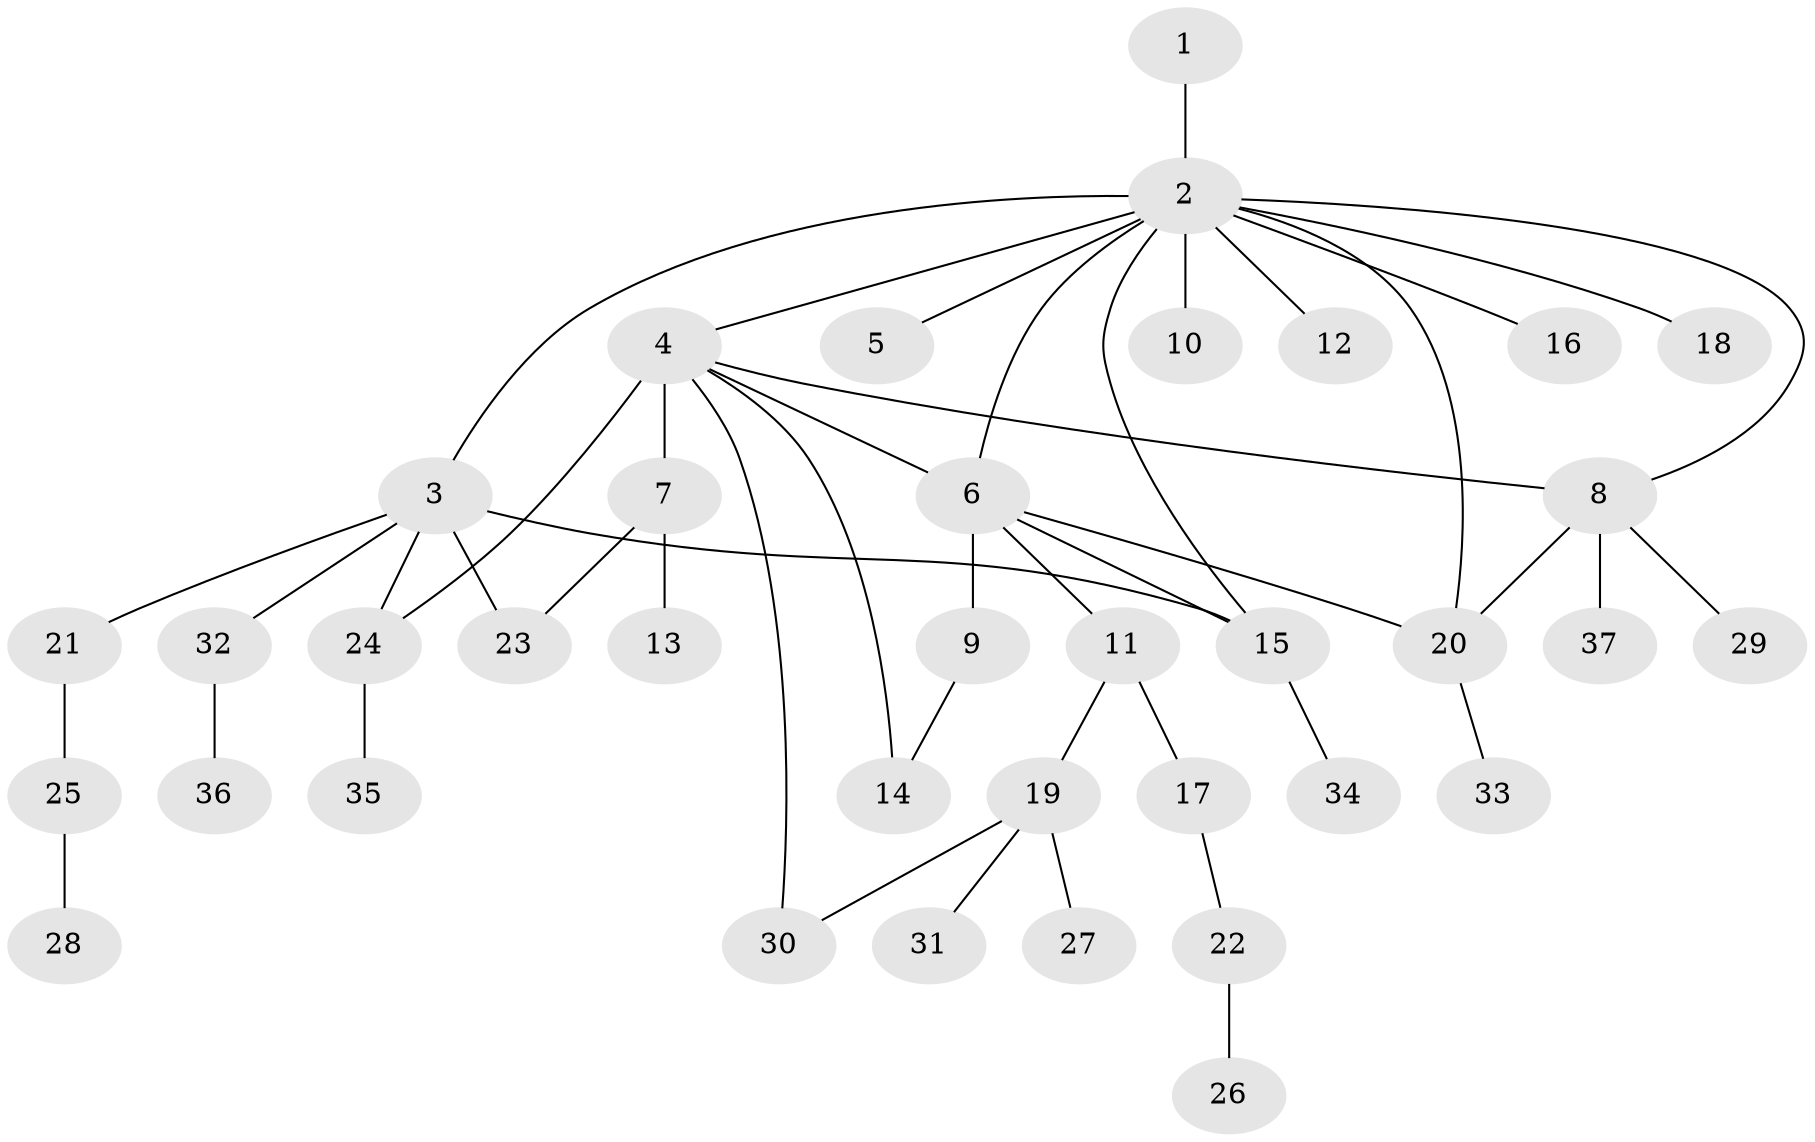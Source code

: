 // original degree distribution, {2: 0.2602739726027397, 13: 0.0136986301369863, 6: 0.0136986301369863, 5: 0.0547945205479452, 1: 0.4794520547945205, 3: 0.0958904109589041, 9: 0.0136986301369863, 4: 0.0547945205479452, 8: 0.0136986301369863}
// Generated by graph-tools (version 1.1) at 2025/35/03/09/25 02:35:35]
// undirected, 37 vertices, 46 edges
graph export_dot {
graph [start="1"]
  node [color=gray90,style=filled];
  1;
  2;
  3;
  4;
  5;
  6;
  7;
  8;
  9;
  10;
  11;
  12;
  13;
  14;
  15;
  16;
  17;
  18;
  19;
  20;
  21;
  22;
  23;
  24;
  25;
  26;
  27;
  28;
  29;
  30;
  31;
  32;
  33;
  34;
  35;
  36;
  37;
  1 -- 2 [weight=1.0];
  2 -- 3 [weight=1.0];
  2 -- 4 [weight=1.0];
  2 -- 5 [weight=1.0];
  2 -- 6 [weight=1.0];
  2 -- 8 [weight=1.0];
  2 -- 10 [weight=1.0];
  2 -- 12 [weight=1.0];
  2 -- 15 [weight=1.0];
  2 -- 16 [weight=1.0];
  2 -- 18 [weight=1.0];
  2 -- 20 [weight=1.0];
  3 -- 15 [weight=1.0];
  3 -- 21 [weight=1.0];
  3 -- 23 [weight=2.0];
  3 -- 24 [weight=1.0];
  3 -- 32 [weight=1.0];
  4 -- 6 [weight=1.0];
  4 -- 7 [weight=6.0];
  4 -- 8 [weight=1.0];
  4 -- 14 [weight=1.0];
  4 -- 24 [weight=1.0];
  4 -- 30 [weight=1.0];
  6 -- 9 [weight=6.0];
  6 -- 11 [weight=1.0];
  6 -- 15 [weight=1.0];
  6 -- 20 [weight=1.0];
  7 -- 13 [weight=1.0];
  7 -- 23 [weight=1.0];
  8 -- 20 [weight=1.0];
  8 -- 29 [weight=1.0];
  8 -- 37 [weight=1.0];
  9 -- 14 [weight=1.0];
  11 -- 17 [weight=1.0];
  11 -- 19 [weight=1.0];
  15 -- 34 [weight=1.0];
  17 -- 22 [weight=1.0];
  19 -- 27 [weight=1.0];
  19 -- 30 [weight=1.0];
  19 -- 31 [weight=1.0];
  20 -- 33 [weight=1.0];
  21 -- 25 [weight=1.0];
  22 -- 26 [weight=1.0];
  24 -- 35 [weight=1.0];
  25 -- 28 [weight=1.0];
  32 -- 36 [weight=1.0];
}
